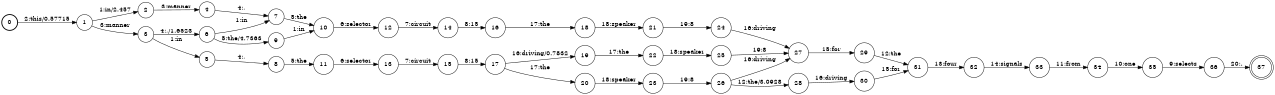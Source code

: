 digraph FST {
rankdir = LR;
size = "8.5,11";
label = "";
center = 1;
orientation = Portrait;
ranksep = "0.4";
nodesep = "0.25";
0 [label = "0", shape = circle, style = bold, fontsize = 14]
	0 -> 1 [label = "2:this/0.57715", fontsize = 14];
1 [label = "1", shape = circle, style = solid, fontsize = 14]
	1 -> 2 [label = "1:in/2.457", fontsize = 14];
	1 -> 3 [label = "3:manner", fontsize = 14];
2 [label = "2", shape = circle, style = solid, fontsize = 14]
	2 -> 4 [label = "3:manner", fontsize = 14];
3 [label = "3", shape = circle, style = solid, fontsize = 14]
	3 -> 5 [label = "1:in", fontsize = 14];
	3 -> 6 [label = "4:,/1.6523", fontsize = 14];
4 [label = "4", shape = circle, style = solid, fontsize = 14]
	4 -> 7 [label = "4:,", fontsize = 14];
5 [label = "5", shape = circle, style = solid, fontsize = 14]
	5 -> 8 [label = "4:,", fontsize = 14];
6 [label = "6", shape = circle, style = solid, fontsize = 14]
	6 -> 7 [label = "1:in", fontsize = 14];
	6 -> 9 [label = "5:the/4.7363", fontsize = 14];
7 [label = "7", shape = circle, style = solid, fontsize = 14]
	7 -> 10 [label = "5:the", fontsize = 14];
8 [label = "8", shape = circle, style = solid, fontsize = 14]
	8 -> 11 [label = "5:the", fontsize = 14];
9 [label = "9", shape = circle, style = solid, fontsize = 14]
	9 -> 10 [label = "1:in", fontsize = 14];
10 [label = "10", shape = circle, style = solid, fontsize = 14]
	10 -> 12 [label = "6:selector", fontsize = 14];
11 [label = "11", shape = circle, style = solid, fontsize = 14]
	11 -> 13 [label = "6:selector", fontsize = 14];
12 [label = "12", shape = circle, style = solid, fontsize = 14]
	12 -> 14 [label = "7:circuit", fontsize = 14];
13 [label = "13", shape = circle, style = solid, fontsize = 14]
	13 -> 15 [label = "7:circuit", fontsize = 14];
14 [label = "14", shape = circle, style = solid, fontsize = 14]
	14 -> 16 [label = "8:15", fontsize = 14];
15 [label = "15", shape = circle, style = solid, fontsize = 14]
	15 -> 17 [label = "8:15", fontsize = 14];
16 [label = "16", shape = circle, style = solid, fontsize = 14]
	16 -> 18 [label = "17:the", fontsize = 14];
17 [label = "17", shape = circle, style = solid, fontsize = 14]
	17 -> 20 [label = "17:the", fontsize = 14];
	17 -> 19 [label = "16:driving/0.7832", fontsize = 14];
18 [label = "18", shape = circle, style = solid, fontsize = 14]
	18 -> 21 [label = "18:speaker", fontsize = 14];
19 [label = "19", shape = circle, style = solid, fontsize = 14]
	19 -> 22 [label = "17:the", fontsize = 14];
20 [label = "20", shape = circle, style = solid, fontsize = 14]
	20 -> 23 [label = "18:speaker", fontsize = 14];
21 [label = "21", shape = circle, style = solid, fontsize = 14]
	21 -> 24 [label = "19:8", fontsize = 14];
22 [label = "22", shape = circle, style = solid, fontsize = 14]
	22 -> 25 [label = "18:speaker", fontsize = 14];
23 [label = "23", shape = circle, style = solid, fontsize = 14]
	23 -> 26 [label = "19:8", fontsize = 14];
24 [label = "24", shape = circle, style = solid, fontsize = 14]
	24 -> 27 [label = "16:driving", fontsize = 14];
25 [label = "25", shape = circle, style = solid, fontsize = 14]
	25 -> 27 [label = "19:8", fontsize = 14];
26 [label = "26", shape = circle, style = solid, fontsize = 14]
	26 -> 28 [label = "12:the/3.0928", fontsize = 14];
	26 -> 27 [label = "16:driving", fontsize = 14];
27 [label = "27", shape = circle, style = solid, fontsize = 14]
	27 -> 29 [label = "15:for", fontsize = 14];
28 [label = "28", shape = circle, style = solid, fontsize = 14]
	28 -> 30 [label = "16:driving", fontsize = 14];
29 [label = "29", shape = circle, style = solid, fontsize = 14]
	29 -> 31 [label = "12:the", fontsize = 14];
30 [label = "30", shape = circle, style = solid, fontsize = 14]
	30 -> 31 [label = "15:for", fontsize = 14];
31 [label = "31", shape = circle, style = solid, fontsize = 14]
	31 -> 32 [label = "13:four", fontsize = 14];
32 [label = "32", shape = circle, style = solid, fontsize = 14]
	32 -> 33 [label = "14:signals", fontsize = 14];
33 [label = "33", shape = circle, style = solid, fontsize = 14]
	33 -> 34 [label = "11:from", fontsize = 14];
34 [label = "34", shape = circle, style = solid, fontsize = 14]
	34 -> 35 [label = "10:one", fontsize = 14];
35 [label = "35", shape = circle, style = solid, fontsize = 14]
	35 -> 36 [label = "9:selects", fontsize = 14];
36 [label = "36", shape = circle, style = solid, fontsize = 14]
	36 -> 37 [label = "20:.", fontsize = 14];
37 [label = "37", shape = doublecircle, style = solid, fontsize = 14]
}
